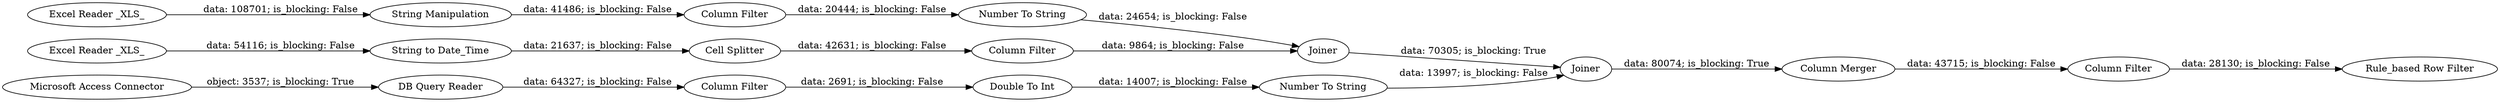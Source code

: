 digraph {
	"-5558627505451316131_15" [label="DB Query Reader"]
	"-2387278559077790506_17" [label=Joiner]
	"4710893051976081639_9" [label="Number To String"]
	"-5558627505451316131_19" [label="Double To Int"]
	"-2387278559077790506_8" [label=Joiner]
	"-5558627505451316131_18" [label="Number To String"]
	"1621330599004613434_1" [label="Excel Reader _XLS_"]
	"4710893051976081639_6" [label="String Manipulation"]
	"-2387278559077790506_24" [label="Column Filter"]
	"-5558627505451316131_13" [label="Column Filter"]
	"-2387278559077790506_25" [label="Rule_based Row Filter"]
	"4710893051976081639_5" [label="Excel Reader _XLS_"]
	"1621330599004613434_2" [label="Cell Splitter"]
	"1621330599004613434_4" [label="String to Date_Time"]
	"-2387278559077790506_20" [label="Column Merger"]
	"1621330599004613434_3" [label="Column Filter"]
	"-5558627505451316131_11" [label="Microsoft Access Connector"]
	"4710893051976081639_7" [label="Column Filter"]
	"4710893051976081639_9" -> "-2387278559077790506_8" [label="data: 24654; is_blocking: False"]
	"-5558627505451316131_19" -> "-5558627505451316131_18" [label="data: 14007; is_blocking: False"]
	"1621330599004613434_1" -> "1621330599004613434_4" [label="data: 54116; is_blocking: False"]
	"-5558627505451316131_13" -> "-5558627505451316131_19" [label="data: 2691; is_blocking: False"]
	"4710893051976081639_7" -> "4710893051976081639_9" [label="data: 20444; is_blocking: False"]
	"-2387278559077790506_24" -> "-2387278559077790506_25" [label="data: 28130; is_blocking: False"]
	"-5558627505451316131_11" -> "-5558627505451316131_15" [label="object: 3537; is_blocking: True"]
	"-5558627505451316131_15" -> "-5558627505451316131_13" [label="data: 64327; is_blocking: False"]
	"4710893051976081639_6" -> "4710893051976081639_7" [label="data: 41486; is_blocking: False"]
	"1621330599004613434_2" -> "1621330599004613434_3" [label="data: 42631; is_blocking: False"]
	"1621330599004613434_3" -> "-2387278559077790506_8" [label="data: 9864; is_blocking: False"]
	"-2387278559077790506_20" -> "-2387278559077790506_24" [label="data: 43715; is_blocking: False"]
	"4710893051976081639_5" -> "4710893051976081639_6" [label="data: 108701; is_blocking: False"]
	"-5558627505451316131_18" -> "-2387278559077790506_17" [label="data: 13997; is_blocking: False"]
	"-2387278559077790506_8" -> "-2387278559077790506_17" [label="data: 70305; is_blocking: True"]
	"-2387278559077790506_17" -> "-2387278559077790506_20" [label="data: 80074; is_blocking: True"]
	"1621330599004613434_4" -> "1621330599004613434_2" [label="data: 21637; is_blocking: False"]
	rankdir=LR
}
